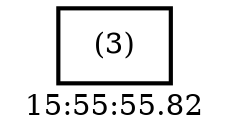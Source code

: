 digraph  g{ graph[label = "15:55:55.82"]
node [shape=rectangle, color=black, fontcolor=black, style=bold] edge [color=black] 0 [label="(3)"] ; 
}

